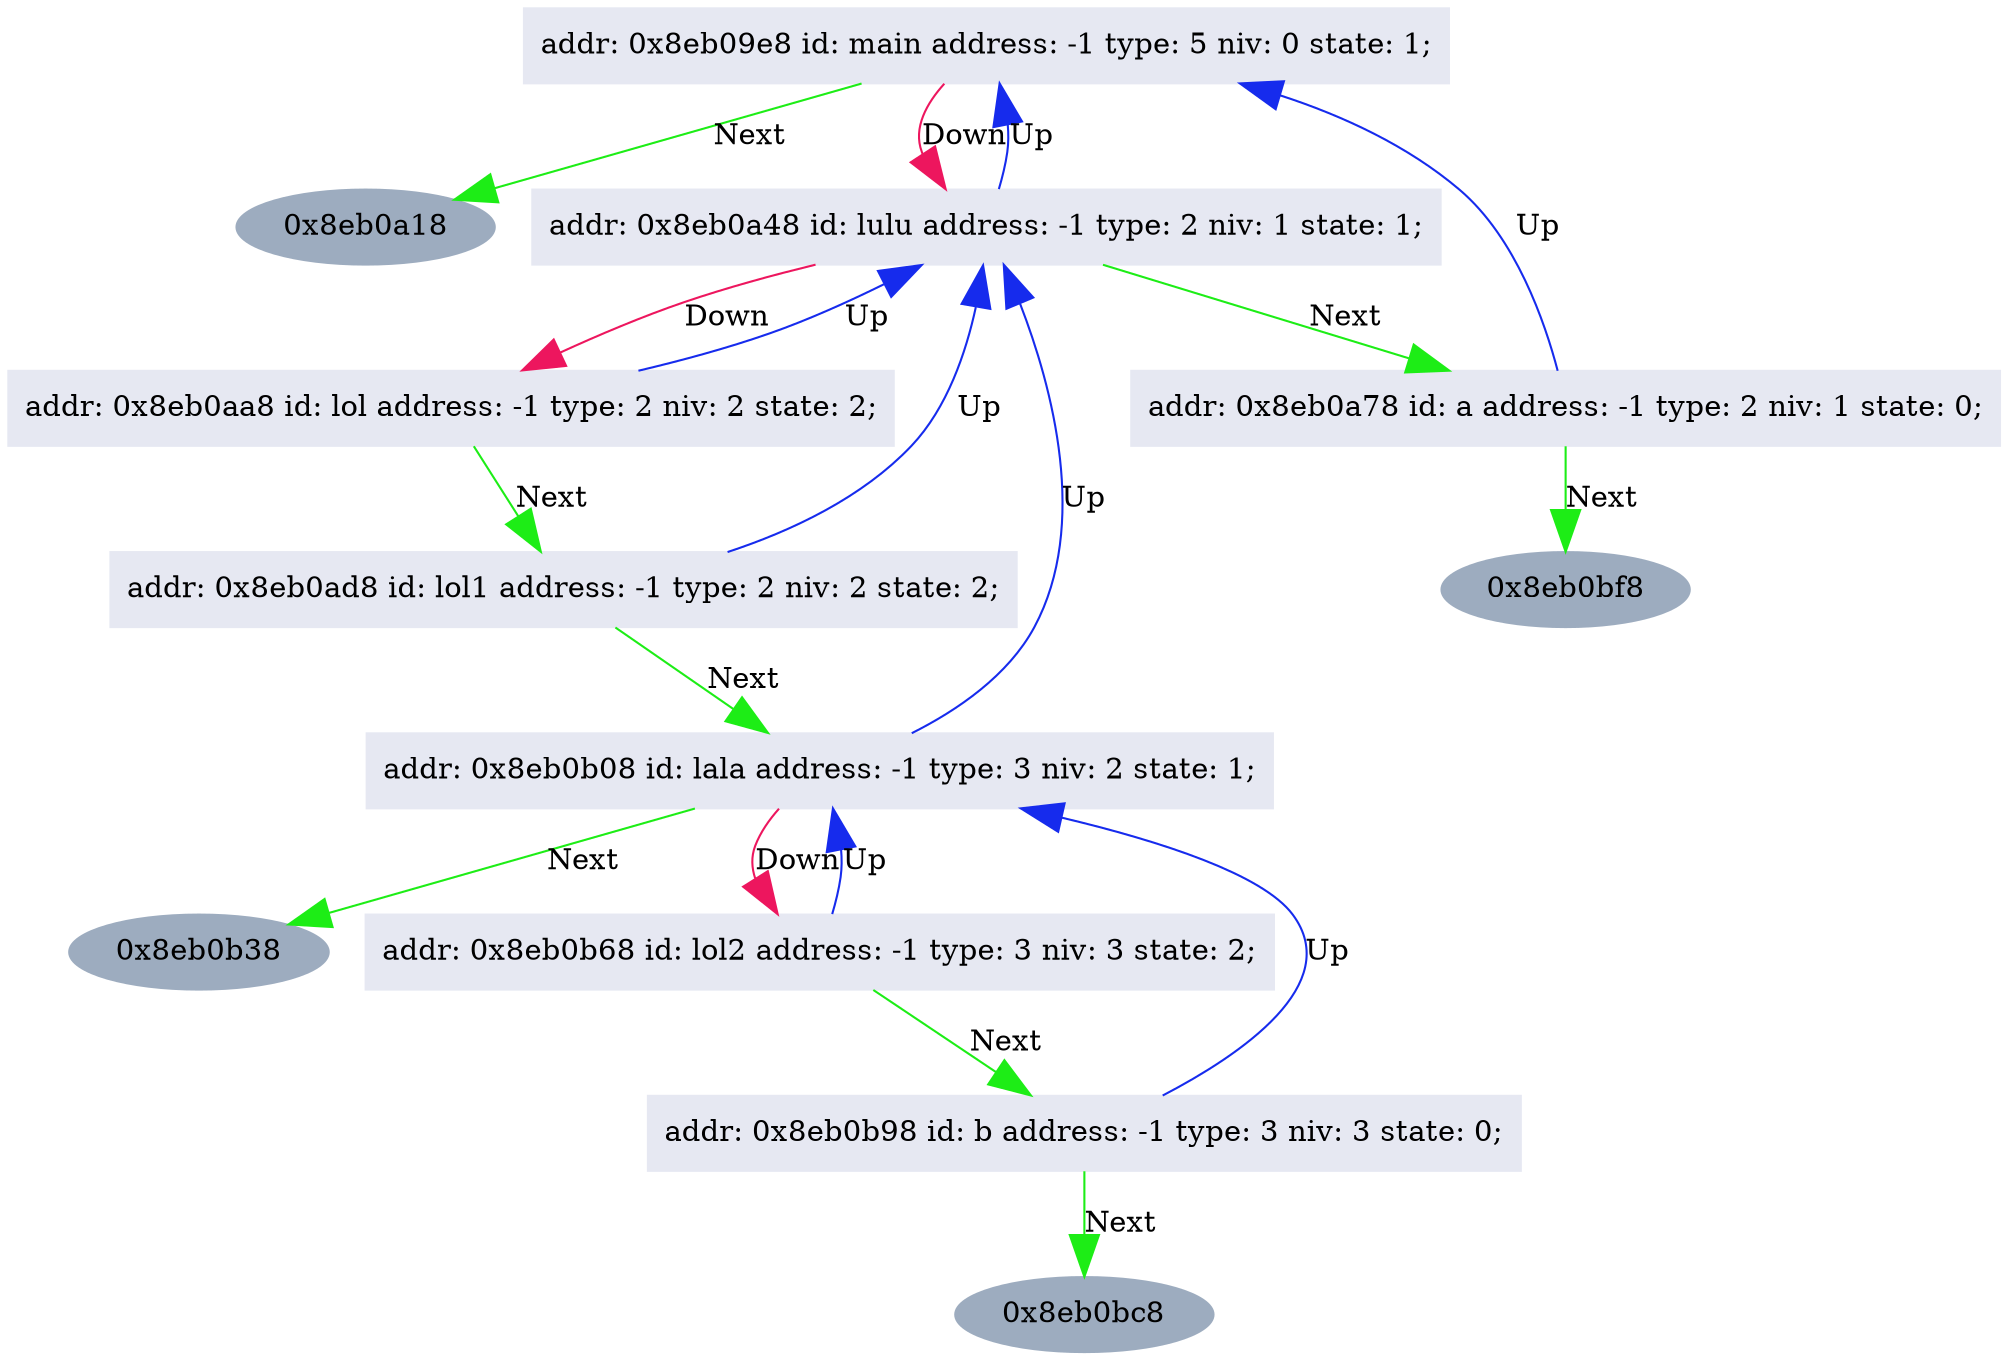 //dot -Tjpg -oArbreGraph.jpg ArbreGraph.dot
digraph LSD12{
	bgcolor=white
	node [color="#9DACBF", fontcolor="#000000", style=filled];
	edge [arrowsize=2, color="#000000"];

// A remplacer avec ce qu'il y a entre ";*** BEGIN printTreeGraphViz(..) +locations ***" et ";*** END printTreeGraphViz(..) +locations ***"

"0x8eb09e8";
"0x8eb09e8"[shape=box, color="#e6e8f2", fontcolor="#000000",label="addr: 0x8eb09e8 id: main address: -1 type: 5 niv: 0 state: 1;"];
"0x8eb09e8" -> "0x8eb0a18" [color="#1DED16", label="Next"];
"0x8eb09e8" -> "0x8eb0a48"[color="#ED165E", label="Down"];
"0x8eb0a48";
"0x8eb0a48"[shape=box, color="#e6e8f2", fontcolor="#000000",label="addr: 0x8eb0a48 id: lulu address: -1 type: 2 niv: 1 state: 1;"];
"0x8eb0a48" -> "0x8eb0a78" [color="#1DED16", label="Next"];
"0x8eb0a48" -> "0x8eb0aa8"[color="#ED165E", label="Down"];
"0x8eb0a48" -> "0x8eb09e8"[color="#162BED", label="Up"];
"0x8eb0aa8";
"0x8eb0aa8"[shape=box, color="#e6e8f2", fontcolor="#000000",label="addr: 0x8eb0aa8 id: lol address: -1 type: 2 niv: 2 state: 2;"];
"0x8eb0aa8" -> "0x8eb0ad8" [color="#1DED16", label="Next"];
"0x8eb0aa8" -> "0x8eb0a48"[color="#162BED", label="Up"];
"0x8eb0ad8";
"0x8eb0ad8"[shape=box, color="#e6e8f2", fontcolor="#000000",label="addr: 0x8eb0ad8 id: lol1 address: -1 type: 2 niv: 2 state: 2;"];
"0x8eb0ad8" -> "0x8eb0b08" [color="#1DED16", label="Next"];
"0x8eb0ad8" -> "0x8eb0a48"[color="#162BED", label="Up"];
"0x8eb0b08";
"0x8eb0b08"[shape=box, color="#e6e8f2", fontcolor="#000000",label="addr: 0x8eb0b08 id: lala address: -1 type: 3 niv: 2 state: 1;"];
"0x8eb0b08" -> "0x8eb0b38" [color="#1DED16", label="Next"];
"0x8eb0b08" -> "0x8eb0b68"[color="#ED165E", label="Down"];
"0x8eb0b08" -> "0x8eb0a48"[color="#162BED", label="Up"];
"0x8eb0b68";
"0x8eb0b68"[shape=box, color="#e6e8f2", fontcolor="#000000",label="addr: 0x8eb0b68 id: lol2 address: -1 type: 3 niv: 3 state: 2;"];
"0x8eb0b68" -> "0x8eb0b98" [color="#1DED16", label="Next"];
"0x8eb0b68" -> "0x8eb0b08"[color="#162BED", label="Up"];
"0x8eb0b98";
"0x8eb0b98"[shape=box, color="#e6e8f2", fontcolor="#000000",label="addr: 0x8eb0b98 id: b address: -1 type: 3 niv: 3 state: 0;"];
"0x8eb0b98" -> "0x8eb0bc8" [color="#1DED16", label="Next"];
"0x8eb0b98" -> "0x8eb0b08"[color="#162BED", label="Up"];
"0x8eb0a78";
"0x8eb0a78"[shape=box, color="#e6e8f2", fontcolor="#000000",label="addr: 0x8eb0a78 id: a address: -1 type: 2 niv: 1 state: 0;"];
"0x8eb0a78" -> "0x8eb0bf8" [color="#1DED16", label="Next"];
"0x8eb0a78" -> "0x8eb09e8"[color="#162BED", label="Up"];


}
